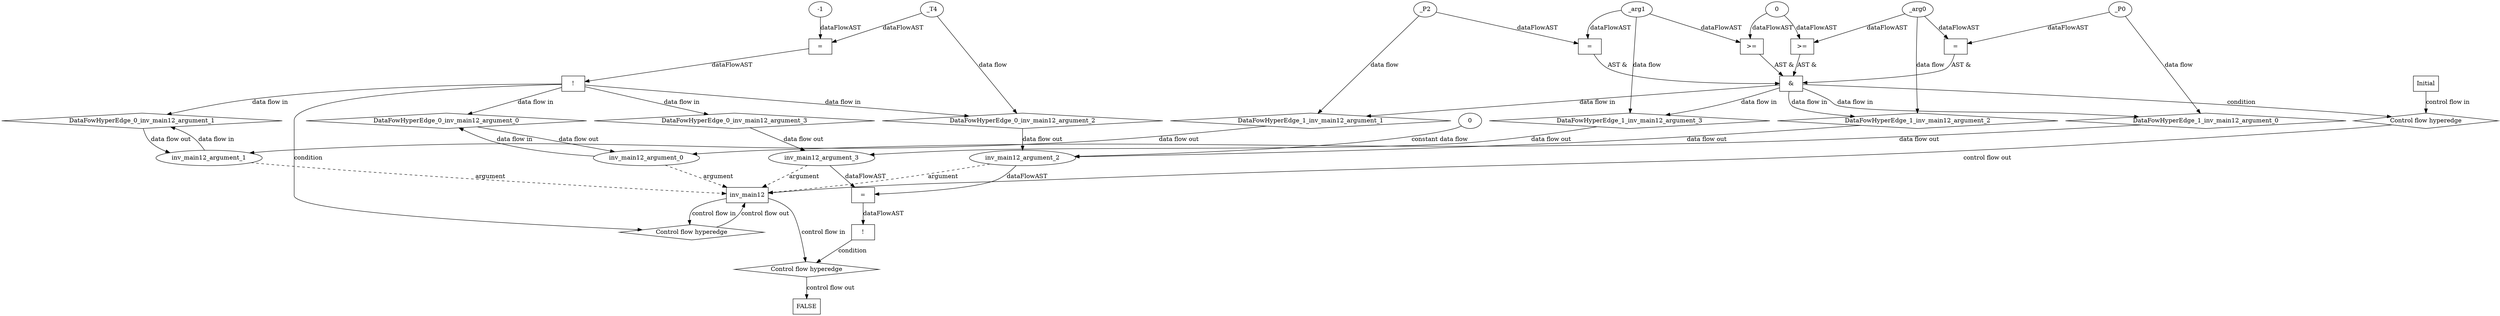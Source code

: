 digraph dag {
"inv_main12" [label="inv_main12" nodeName="inv_main12" class=cfn  shape="rect"];
FALSE [label="FALSE" nodeName=FALSE class=cfn  shape="rect"];
Initial [label="Initial" nodeName=Initial class=cfn  shape="rect"];
ControlFowHyperEdge_0 [label="Control flow hyperedge" nodeName=ControlFowHyperEdge_0 class=controlFlowHyperEdge shape="diamond"];
"inv_main12" -> ControlFowHyperEdge_0 [label="control flow in"]
ControlFowHyperEdge_0 -> "inv_main12" [label="control flow out"]
ControlFowHyperEdge_1 [label="Control flow hyperedge" nodeName=ControlFowHyperEdge_1 class=controlFlowHyperEdge shape="diamond"];
"Initial" -> ControlFowHyperEdge_1 [label="control flow in"]
ControlFowHyperEdge_1 -> "inv_main12" [label="control flow out"]
ControlFowHyperEdge_2 [label="Control flow hyperedge" nodeName=ControlFowHyperEdge_2 class=controlFlowHyperEdge shape="diamond"];
"inv_main12" -> ControlFowHyperEdge_2 [label="control flow in"]
ControlFowHyperEdge_2 -> "FALSE" [label="control flow out"]
"inv_main12_argument_0" [label="inv_main12_argument_0" nodeName=argument0 class=argument  head="inv_main12" shape="oval"];
"inv_main12_argument_0" -> "inv_main12"[label="argument" style="dashed"]
"inv_main12_argument_1" [label="inv_main12_argument_1" nodeName=argument1 class=argument  head="inv_main12" shape="oval"];
"inv_main12_argument_1" -> "inv_main12"[label="argument" style="dashed"]
"inv_main12_argument_2" [label="inv_main12_argument_2" nodeName=argument2 class=argument  head="inv_main12" shape="oval"];
"inv_main12_argument_2" -> "inv_main12"[label="argument" style="dashed"]
"inv_main12_argument_3" [label="inv_main12_argument_3" nodeName=argument3 class=argument  head="inv_main12" shape="oval"];
"inv_main12_argument_3" -> "inv_main12"[label="argument" style="dashed"]

"xxxinv_main12___inv_main12_0xxxguard_0_node_0" [label="!" nodeName="xxxinv_main12___inv_main12_0xxxguard_0_node_0" class=Operator shape="rect"];
"xxxinv_main12___inv_main12_0xxxguard_0_node_1" [label="=" nodeName="xxxinv_main12___inv_main12_0xxxguard_0_node_1" class=Operator  shape="rect"];
"xxxinv_main12___inv_main12_0xxxguard_0_node_3" [label="-1" nodeName="xxxinv_main12___inv_main12_0xxxguard_0_node_3" class=Literal ];
"xxxinv_main12___inv_main12_0xxxguard_0_node_1" -> "xxxinv_main12___inv_main12_0xxxguard_0_node_0"[label="dataFlowAST"]
"xxxinv_main12___inv_main12_0xxxdataFlow_0_node_0" -> "xxxinv_main12___inv_main12_0xxxguard_0_node_1"[label="dataFlowAST"]
"xxxinv_main12___inv_main12_0xxxguard_0_node_3" -> "xxxinv_main12___inv_main12_0xxxguard_0_node_1"[label="dataFlowAST"]

"xxxinv_main12___inv_main12_0xxxguard_0_node_0" -> "ControlFowHyperEdge_0" [label="condition"];
"xxxinv_main12___inv_main12_0xxxdataFlow_0_node_0" [label="_T4" nodeName="xxxinv_main12___inv_main12_0xxxdataFlow_0_node_0" class=Constant ];

"xxxinv_main12___inv_main12_0xxxdataFlow_0_node_0" -> "DataFowHyperEdge_0_inv_main12_argument_2" [label="data flow"];
"xxxinv_main12___Initial_1xxx_and" [label="&" nodeName="xxxinv_main12___Initial_1xxx_and" class=Operator shape="rect"];
"xxxinv_main12___Initial_1xxxguard_0_node_0" [label=">=" nodeName="xxxinv_main12___Initial_1xxxguard_0_node_0" class=Operator  shape="rect"];
"xxxinv_main12___Initial_1xxxguard_0_node_2" [label="0" nodeName="xxxinv_main12___Initial_1xxxguard_0_node_2" class=Literal ];
"xxxinv_main12___Initial_1xxxdataFlow3_node_0" -> "xxxinv_main12___Initial_1xxxguard_0_node_0"[label="dataFlowAST"]
"xxxinv_main12___Initial_1xxxguard_0_node_2" -> "xxxinv_main12___Initial_1xxxguard_0_node_0"[label="dataFlowAST"]

"xxxinv_main12___Initial_1xxxguard_0_node_0" -> "xxxinv_main12___Initial_1xxx_and" [label="AST &"];
"xxxinv_main12___Initial_1xxxguard1_node_0" [label=">=" nodeName="xxxinv_main12___Initial_1xxxguard1_node_0" class=Operator  shape="rect"];
"xxxinv_main12___Initial_1xxxdataFlow2_node_0" -> "xxxinv_main12___Initial_1xxxguard1_node_0"[label="dataFlowAST"]
"xxxinv_main12___Initial_1xxxguard_0_node_2" -> "xxxinv_main12___Initial_1xxxguard1_node_0"[label="dataFlowAST"]

"xxxinv_main12___Initial_1xxxguard1_node_0" -> "xxxinv_main12___Initial_1xxx_and" [label="AST &"];
"xxxinv_main12___Initial_1xxxguard2_node_0" [label="=" nodeName="xxxinv_main12___Initial_1xxxguard2_node_0" class=Operator  shape="rect"];
"xxxinv_main12___Initial_1xxxdataFlow_0_node_0" -> "xxxinv_main12___Initial_1xxxguard2_node_0"[label="dataFlowAST"]
"xxxinv_main12___Initial_1xxxdataFlow2_node_0" -> "xxxinv_main12___Initial_1xxxguard2_node_0"[label="dataFlowAST"]

"xxxinv_main12___Initial_1xxxguard2_node_0" -> "xxxinv_main12___Initial_1xxx_and" [label="AST &"];
"xxxinv_main12___Initial_1xxxguard3_node_0" [label="=" nodeName="xxxinv_main12___Initial_1xxxguard3_node_0" class=Operator  shape="rect"];
"xxxinv_main12___Initial_1xxxdataFlow1_node_0" -> "xxxinv_main12___Initial_1xxxguard3_node_0"[label="dataFlowAST"]
"xxxinv_main12___Initial_1xxxdataFlow3_node_0" -> "xxxinv_main12___Initial_1xxxguard3_node_0"[label="dataFlowAST"]

"xxxinv_main12___Initial_1xxxguard3_node_0" -> "xxxinv_main12___Initial_1xxx_and" [label="AST &"];
"xxxinv_main12___Initial_1xxx_and" -> "ControlFowHyperEdge_1" [label="condition"];
"xxxinv_main12___Initial_1xxxdataFlow_0_node_0" [label="_P0" nodeName="xxxinv_main12___Initial_1xxxdataFlow_0_node_0" class=Constant ];

"xxxinv_main12___Initial_1xxxdataFlow_0_node_0" -> "DataFowHyperEdge_1_inv_main12_argument_0" [label="data flow"];
"xxxinv_main12___Initial_1xxxdataFlow1_node_0" [label="_P2" nodeName="xxxinv_main12___Initial_1xxxdataFlow1_node_0" class=Constant ];

"xxxinv_main12___Initial_1xxxdataFlow1_node_0" -> "DataFowHyperEdge_1_inv_main12_argument_1" [label="data flow"];
"xxxinv_main12___Initial_1xxxdataFlow2_node_0" [label="_arg0" nodeName="xxxinv_main12___Initial_1xxxdataFlow2_node_0" class=Constant ];

"xxxinv_main12___Initial_1xxxdataFlow2_node_0" -> "DataFowHyperEdge_1_inv_main12_argument_2" [label="data flow"];
"xxxinv_main12___Initial_1xxxdataFlow3_node_0" [label="_arg1" nodeName="xxxinv_main12___Initial_1xxxdataFlow3_node_0" class=Constant ];

"xxxinv_main12___Initial_1xxxdataFlow3_node_0" -> "DataFowHyperEdge_1_inv_main12_argument_3" [label="data flow"];
"xxxFALSE___inv_main12_2xxxguard_0_node_0" [label="!" nodeName="xxxFALSE___inv_main12_2xxxguard_0_node_0" class=Operator shape="rect"];
"xxxFALSE___inv_main12_2xxxguard_0_node_1" [label="=" nodeName="xxxFALSE___inv_main12_2xxxguard_0_node_1" class=Operator  shape="rect"];
"xxxFALSE___inv_main12_2xxxguard_0_node_1" -> "xxxFALSE___inv_main12_2xxxguard_0_node_0"[label="dataFlowAST"]
"inv_main12_argument_3" -> "xxxFALSE___inv_main12_2xxxguard_0_node_1"[label="dataFlowAST"]
"inv_main12_argument_2" -> "xxxFALSE___inv_main12_2xxxguard_0_node_1"[label="dataFlowAST"]

"xxxFALSE___inv_main12_2xxxguard_0_node_0" -> "ControlFowHyperEdge_2" [label="condition"];
"DataFowHyperEdge_0_inv_main12_argument_0" [label="DataFowHyperEdge_0_inv_main12_argument_0" nodeName="DataFowHyperEdge_0_inv_main12_argument_0" class=DataFlowHyperedge shape="diamond"];
"DataFowHyperEdge_0_inv_main12_argument_0" -> "inv_main12_argument_0"[label="data flow out"]
"xxxinv_main12___inv_main12_0xxxguard_0_node_0" -> "DataFowHyperEdge_0_inv_main12_argument_0"[label="data flow in"]
"DataFowHyperEdge_0_inv_main12_argument_1" [label="DataFowHyperEdge_0_inv_main12_argument_1" nodeName="DataFowHyperEdge_0_inv_main12_argument_1" class=DataFlowHyperedge shape="diamond"];
"DataFowHyperEdge_0_inv_main12_argument_1" -> "inv_main12_argument_1"[label="data flow out"]
"xxxinv_main12___inv_main12_0xxxguard_0_node_0" -> "DataFowHyperEdge_0_inv_main12_argument_1"[label="data flow in"]
"DataFowHyperEdge_0_inv_main12_argument_2" [label="DataFowHyperEdge_0_inv_main12_argument_2" nodeName="DataFowHyperEdge_0_inv_main12_argument_2" class=DataFlowHyperedge shape="diamond"];
"DataFowHyperEdge_0_inv_main12_argument_2" -> "inv_main12_argument_2"[label="data flow out"]
"xxxinv_main12___inv_main12_0xxxguard_0_node_0" -> "DataFowHyperEdge_0_inv_main12_argument_2"[label="data flow in"]
"DataFowHyperEdge_0_inv_main12_argument_3" [label="DataFowHyperEdge_0_inv_main12_argument_3" nodeName="DataFowHyperEdge_0_inv_main12_argument_3" class=DataFlowHyperedge shape="diamond"];
"DataFowHyperEdge_0_inv_main12_argument_3" -> "inv_main12_argument_3"[label="data flow out"]
"xxxinv_main12___inv_main12_0xxxguard_0_node_0" -> "DataFowHyperEdge_0_inv_main12_argument_3"[label="data flow in"]
"DataFowHyperEdge_1_inv_main12_argument_0" [label="DataFowHyperEdge_1_inv_main12_argument_0" nodeName="DataFowHyperEdge_1_inv_main12_argument_0" class=DataFlowHyperedge shape="diamond"];
"DataFowHyperEdge_1_inv_main12_argument_0" -> "inv_main12_argument_0"[label="data flow out"]
"xxxinv_main12___Initial_1xxx_and" -> "DataFowHyperEdge_1_inv_main12_argument_0"[label="data flow in"]
"DataFowHyperEdge_1_inv_main12_argument_1" [label="DataFowHyperEdge_1_inv_main12_argument_1" nodeName="DataFowHyperEdge_1_inv_main12_argument_1" class=DataFlowHyperedge shape="diamond"];
"DataFowHyperEdge_1_inv_main12_argument_1" -> "inv_main12_argument_1"[label="data flow out"]
"xxxinv_main12___Initial_1xxx_and" -> "DataFowHyperEdge_1_inv_main12_argument_1"[label="data flow in"]
"DataFowHyperEdge_1_inv_main12_argument_2" [label="DataFowHyperEdge_1_inv_main12_argument_2" nodeName="DataFowHyperEdge_1_inv_main12_argument_2" class=DataFlowHyperedge shape="diamond"];
"DataFowHyperEdge_1_inv_main12_argument_2" -> "inv_main12_argument_2"[label="data flow out"]
"xxxinv_main12___Initial_1xxx_and" -> "DataFowHyperEdge_1_inv_main12_argument_2"[label="data flow in"]
"DataFowHyperEdge_1_inv_main12_argument_3" [label="DataFowHyperEdge_1_inv_main12_argument_3" nodeName="DataFowHyperEdge_1_inv_main12_argument_3" class=DataFlowHyperedge shape="diamond"];
"DataFowHyperEdge_1_inv_main12_argument_3" -> "inv_main12_argument_3"[label="data flow out"]
"xxxinv_main12___Initial_1xxx_and" -> "DataFowHyperEdge_1_inv_main12_argument_3"[label="data flow in"]
"xxxFALSE___inv_main12_2xxxinv_main12_argument_2_constant_0" [label="0" nodeName="xxxFALSE___inv_main12_2xxxinv_main12_argument_2_constant_0" class=Constant];
"xxxFALSE___inv_main12_2xxxinv_main12_argument_2_constant_0" -> "inv_main12_argument_2" [label="constant data flow"];
"inv_main12_argument_0" -> "DataFowHyperEdge_0_inv_main12_argument_0"[label="data flow in"]
"inv_main12_argument_1" -> "DataFowHyperEdge_0_inv_main12_argument_1"[label="data flow in"]




}
